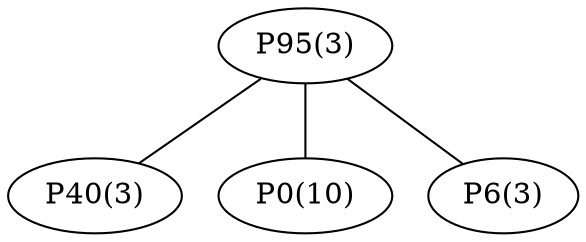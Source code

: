 graph network {
	"P95(3)";
	"P40(3)";
	"P0(10)";
	"P6(3)";
	"P95(3)" -- "P40(3)";
	"P95(3)" -- "P0(10)";
	"P95(3)" -- "P6(3)";
}